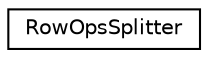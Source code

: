 digraph "Graphical Class Hierarchy"
{
  edge [fontname="Helvetica",fontsize="10",labelfontname="Helvetica",labelfontsize="10"];
  node [fontname="Helvetica",fontsize="10",shape=record];
  rankdir="LR";
  Node0 [label="RowOpsSplitter",height=0.2,width=0.4,color="black", fillcolor="white", style="filled",URL="$classkaldi_1_1nnet3_1_1RowOpsSplitter.html"];
}
